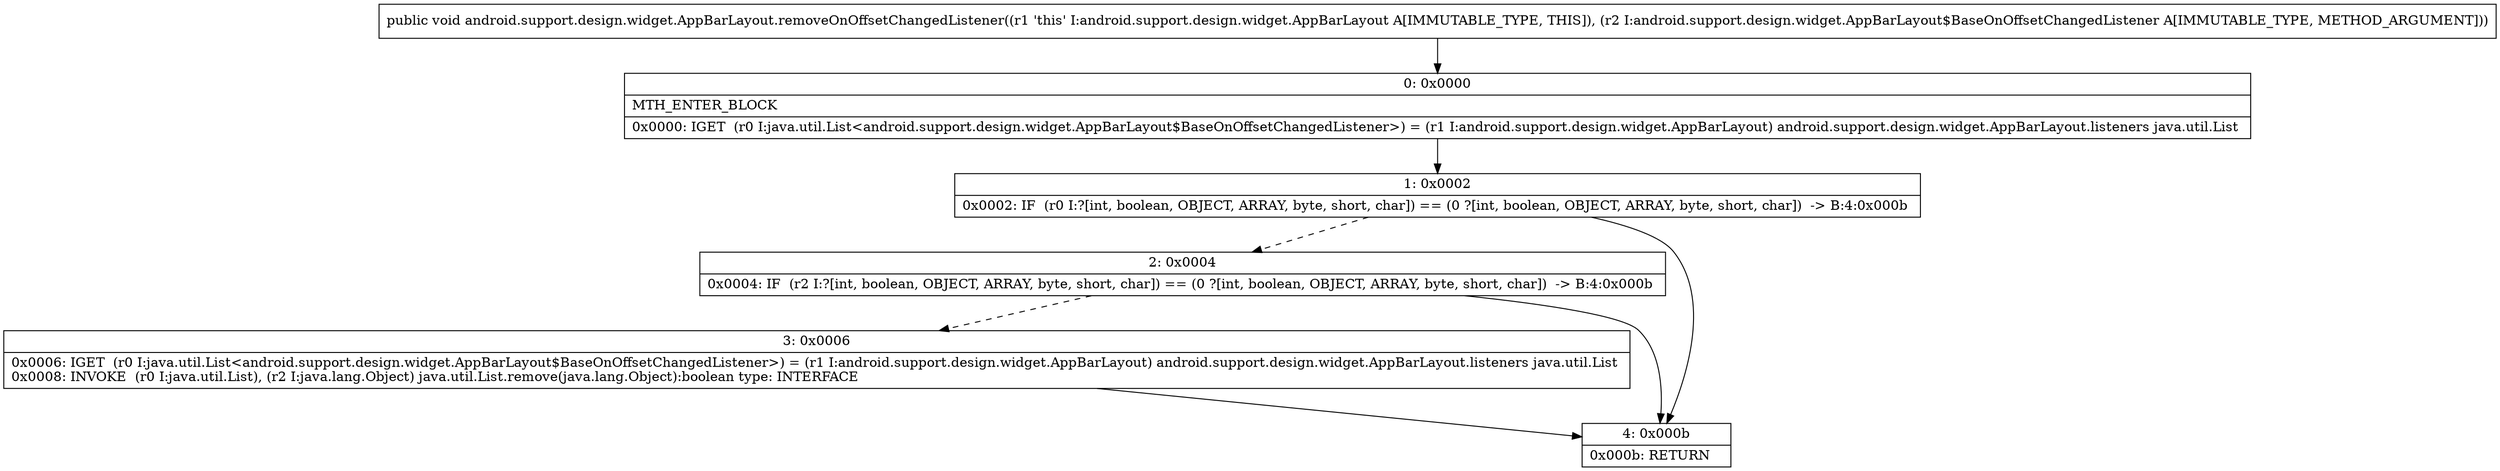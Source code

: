 digraph "CFG forandroid.support.design.widget.AppBarLayout.removeOnOffsetChangedListener(Landroid\/support\/design\/widget\/AppBarLayout$BaseOnOffsetChangedListener;)V" {
Node_0 [shape=record,label="{0\:\ 0x0000|MTH_ENTER_BLOCK\l|0x0000: IGET  (r0 I:java.util.List\<android.support.design.widget.AppBarLayout$BaseOnOffsetChangedListener\>) = (r1 I:android.support.design.widget.AppBarLayout) android.support.design.widget.AppBarLayout.listeners java.util.List \l}"];
Node_1 [shape=record,label="{1\:\ 0x0002|0x0002: IF  (r0 I:?[int, boolean, OBJECT, ARRAY, byte, short, char]) == (0 ?[int, boolean, OBJECT, ARRAY, byte, short, char])  \-\> B:4:0x000b \l}"];
Node_2 [shape=record,label="{2\:\ 0x0004|0x0004: IF  (r2 I:?[int, boolean, OBJECT, ARRAY, byte, short, char]) == (0 ?[int, boolean, OBJECT, ARRAY, byte, short, char])  \-\> B:4:0x000b \l}"];
Node_3 [shape=record,label="{3\:\ 0x0006|0x0006: IGET  (r0 I:java.util.List\<android.support.design.widget.AppBarLayout$BaseOnOffsetChangedListener\>) = (r1 I:android.support.design.widget.AppBarLayout) android.support.design.widget.AppBarLayout.listeners java.util.List \l0x0008: INVOKE  (r0 I:java.util.List), (r2 I:java.lang.Object) java.util.List.remove(java.lang.Object):boolean type: INTERFACE \l}"];
Node_4 [shape=record,label="{4\:\ 0x000b|0x000b: RETURN   \l}"];
MethodNode[shape=record,label="{public void android.support.design.widget.AppBarLayout.removeOnOffsetChangedListener((r1 'this' I:android.support.design.widget.AppBarLayout A[IMMUTABLE_TYPE, THIS]), (r2 I:android.support.design.widget.AppBarLayout$BaseOnOffsetChangedListener A[IMMUTABLE_TYPE, METHOD_ARGUMENT])) }"];
MethodNode -> Node_0;
Node_0 -> Node_1;
Node_1 -> Node_2[style=dashed];
Node_1 -> Node_4;
Node_2 -> Node_3[style=dashed];
Node_2 -> Node_4;
Node_3 -> Node_4;
}

